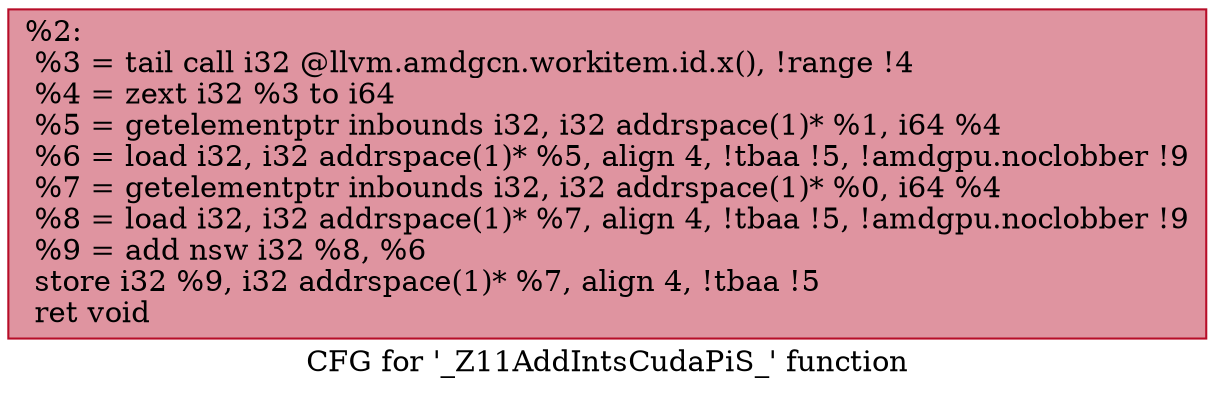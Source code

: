 digraph "CFG for '_Z11AddIntsCudaPiS_' function" {
	label="CFG for '_Z11AddIntsCudaPiS_' function";

	Node0x5c8bc20 [shape=record,color="#b70d28ff", style=filled, fillcolor="#b70d2870",label="{%2:\l  %3 = tail call i32 @llvm.amdgcn.workitem.id.x(), !range !4\l  %4 = zext i32 %3 to i64\l  %5 = getelementptr inbounds i32, i32 addrspace(1)* %1, i64 %4\l  %6 = load i32, i32 addrspace(1)* %5, align 4, !tbaa !5, !amdgpu.noclobber !9\l  %7 = getelementptr inbounds i32, i32 addrspace(1)* %0, i64 %4\l  %8 = load i32, i32 addrspace(1)* %7, align 4, !tbaa !5, !amdgpu.noclobber !9\l  %9 = add nsw i32 %8, %6\l  store i32 %9, i32 addrspace(1)* %7, align 4, !tbaa !5\l  ret void\l}"];
}
